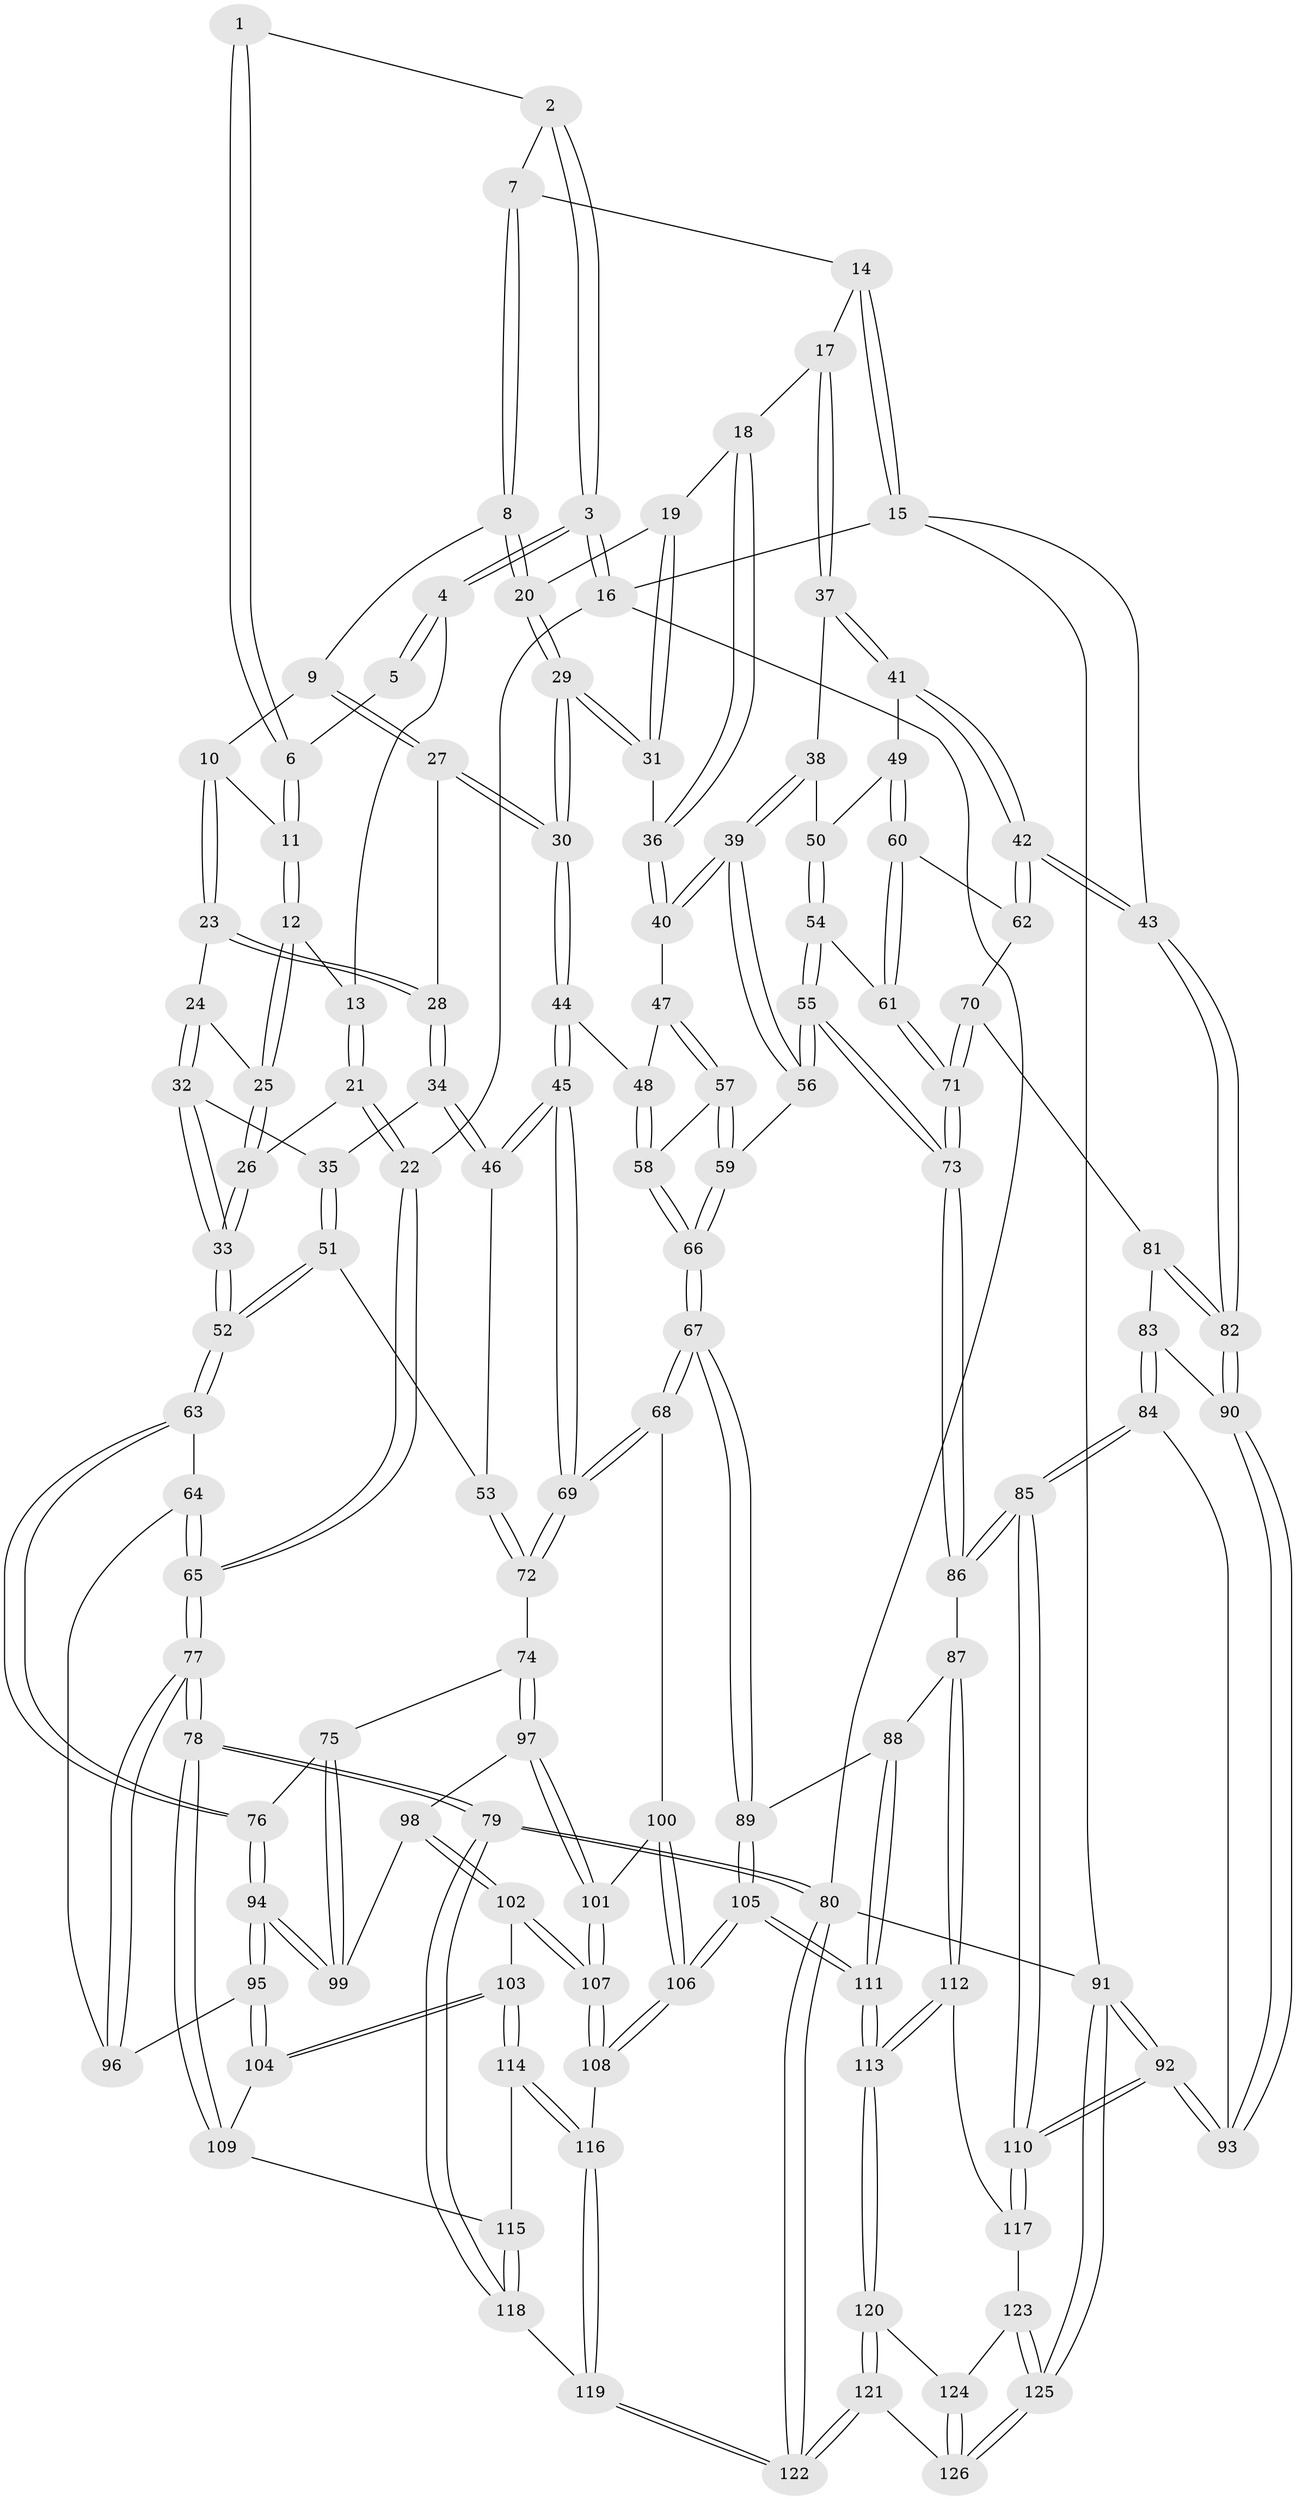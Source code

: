 // Generated by graph-tools (version 1.1) at 2025/50/03/09/25 03:50:57]
// undirected, 126 vertices, 312 edges
graph export_dot {
graph [start="1"]
  node [color=gray90,style=filled];
  1 [pos="+0.29048844349710623+0"];
  2 [pos="+0.42339674899714974+0"];
  3 [pos="+0+0"];
  4 [pos="+0.08699290999492557+0"];
  5 [pos="+0.23265534921223419+0.01858451383173062"];
  6 [pos="+0.26483080242555024+0.04865638161361868"];
  7 [pos="+0.5500629655881941+0"];
  8 [pos="+0.5132369369756744+0.01836487426583523"];
  9 [pos="+0.47544839391661786+0.04483169761716095"];
  10 [pos="+0.316682666447974+0.11710132093961648"];
  11 [pos="+0.27709015843901164+0.10928635546749918"];
  12 [pos="+0.21533519152400482+0.12535416040322425"];
  13 [pos="+0.20661050736693068+0.11760347722253299"];
  14 [pos="+0.7807422209935063+0"];
  15 [pos="+1+0"];
  16 [pos="+0+0"];
  17 [pos="+0.790736159257788+0.19458138000330283"];
  18 [pos="+0.7456218257046148+0.20695041130653039"];
  19 [pos="+0.5518583608899456+0.09266956561940128"];
  20 [pos="+0.5376146323299273+0.08098979894033918"];
  21 [pos="+0+0.15260804689416962"];
  22 [pos="+0+0.09432537239150408"];
  23 [pos="+0.3175074698384367+0.19381235454379975"];
  24 [pos="+0.1915368115625272+0.22757660404446353"];
  25 [pos="+0.18446779758947437+0.21957367433731734"];
  26 [pos="+0.022599639323901504+0.22854589406996628"];
  27 [pos="+0.37551450107413764+0.2503016651440856"];
  28 [pos="+0.338172124405561+0.25027220735626815"];
  29 [pos="+0.5017946718938108+0.29614646714842774"];
  30 [pos="+0.48517677613525056+0.31848786590426237"];
  31 [pos="+0.647341940390932+0.2941093493964588"];
  32 [pos="+0.2075923238683541+0.25600285295776104"];
  33 [pos="+0.10667031605865487+0.35876393598061934"];
  34 [pos="+0.2795561287221323+0.31257576151633154"];
  35 [pos="+0.2572799289488549+0.3110002289230726"];
  36 [pos="+0.6779819922406146+0.3050588236052084"];
  37 [pos="+0.9040657257321804+0.24983208573337737"];
  38 [pos="+0.7281852092817179+0.34691397510493455"];
  39 [pos="+0.6999409341517867+0.34224177301576536"];
  40 [pos="+0.6810765808720108+0.32051916985784606"];
  41 [pos="+0.9223176090977272+0.25680177708263313"];
  42 [pos="+1+0.2573881696792673"];
  43 [pos="+1+0.2562536580114618"];
  44 [pos="+0.4840080884731198+0.32681112006313323"];
  45 [pos="+0.4220692744592102+0.45629521335617307"];
  46 [pos="+0.3515196377291043+0.39953727610189305"];
  47 [pos="+0.6331907047121229+0.3695247366198106"];
  48 [pos="+0.5687553263185386+0.3684936606915188"];
  49 [pos="+0.8287140797241825+0.3648942390297048"];
  50 [pos="+0.7794148937734416+0.3698278585292155"];
  51 [pos="+0.15393730618904655+0.43110885119124087"];
  52 [pos="+0.13452687199535102+0.43570833597959235"];
  53 [pos="+0.17259079358327445+0.4379397942399281"];
  54 [pos="+0.7468918824937114+0.46586620570237425"];
  55 [pos="+0.7149790722845215+0.48299137620333876"];
  56 [pos="+0.714973331984044+0.48298873146413085"];
  57 [pos="+0.6309501416924933+0.3836411896724414"];
  58 [pos="+0.6011719830135633+0.4422239101273082"];
  59 [pos="+0.7064777858894168+0.48360737204357074"];
  60 [pos="+0.8251334009547636+0.4286179513764674"];
  61 [pos="+0.7820546424067313+0.45709425622601174"];
  62 [pos="+0.8625251924435151+0.44884285105467675"];
  63 [pos="+0.0981033693289315+0.47816746005147137"];
  64 [pos="+0.07177861379844287+0.49477056618447324"];
  65 [pos="+0+0.5762155077075518"];
  66 [pos="+0.5932585894836148+0.5051075672259364"];
  67 [pos="+0.5107676366430509+0.557685766489419"];
  68 [pos="+0.4357527640514319+0.5082393894994193"];
  69 [pos="+0.4259934129341419+0.4974085738545198"];
  70 [pos="+0.8711377957416567+0.500330643383625"];
  71 [pos="+0.8563959219532443+0.5148737918197094"];
  72 [pos="+0.3200762799891717+0.525657714386435"];
  73 [pos="+0.7965767697515731+0.648208692652344"];
  74 [pos="+0.31635560490835873+0.5293818316471103"];
  75 [pos="+0.31127863474455003+0.5331148973836329"];
  76 [pos="+0.22692640748261747+0.5804956111195756"];
  77 [pos="+0+0.6608239888829862"];
  78 [pos="+0+0.6825389439901223"];
  79 [pos="+0+0.814763479798743"];
  80 [pos="+0+1"];
  81 [pos="+0.9160389782631043+0.5017247151339939"];
  82 [pos="+1+0.2875788956159899"];
  83 [pos="+0.9307860517400546+0.5556331933675112"];
  84 [pos="+0.8999942618175512+0.6389611138052507"];
  85 [pos="+0.8377508399720555+0.7219935470916203"];
  86 [pos="+0.8000101811292822+0.6744702776642557"];
  87 [pos="+0.698142901476227+0.6598449779163125"];
  88 [pos="+0.6804190690428993+0.6559545965814636"];
  89 [pos="+0.5151177577103395+0.5697530051571802"];
  90 [pos="+1+0.4617312496150638"];
  91 [pos="+1+1"];
  92 [pos="+1+1"];
  93 [pos="+1+0.4619260530252367"];
  94 [pos="+0.2036992373971926+0.6463147112724992"];
  95 [pos="+0.1914246470082791+0.6579175528984412"];
  96 [pos="+0.16752731941194193+0.6426194237458233"];
  97 [pos="+0.3029751194185126+0.6603617809065103"];
  98 [pos="+0.27628129265721535+0.6538623265312087"];
  99 [pos="+0.270336544744028+0.6511171156348975"];
  100 [pos="+0.3558182787239037+0.6532265215175163"];
  101 [pos="+0.3184892881553446+0.6725684179598631"];
  102 [pos="+0.2622278278532668+0.7322379765016584"];
  103 [pos="+0.22122530339716362+0.7310368060217352"];
  104 [pos="+0.1912979998528027+0.6593089185262786"];
  105 [pos="+0.48085043621360524+0.8218359597422094"];
  106 [pos="+0.4668844563318826+0.8201670773339074"];
  107 [pos="+0.3101751349326445+0.7397148213184118"];
  108 [pos="+0.38529013904897513+0.8219303120170249"];
  109 [pos="+0.11802473125622231+0.71182308330097"];
  110 [pos="+0.8494881741950895+0.7547013302571614"];
  111 [pos="+0.4951559980125743+0.8356648015440025"];
  112 [pos="+0.5685529452748188+0.8314676950159423"];
  113 [pos="+0.5061846613970716+0.8495001553908051"];
  114 [pos="+0.18546611852273578+0.802516492942966"];
  115 [pos="+0.1678467004805591+0.8135320495113445"];
  116 [pos="+0.34286302186906303+0.8469338112288229"];
  117 [pos="+0.8232872603348413+0.7732734457254303"];
  118 [pos="+0.11722009622337762+0.8753550289500831"];
  119 [pos="+0.22207461910053558+1"];
  120 [pos="+0.5121759811864408+0.877192944039379"];
  121 [pos="+0.524729536192642+1"];
  122 [pos="+0.254095867491634+1"];
  123 [pos="+0.7701729793457672+0.8625806500432529"];
  124 [pos="+0.7139578969530729+0.9167938856948237"];
  125 [pos="+0.7844569329639173+1"];
  126 [pos="+0.6536610199427793+1"];
  1 -- 2;
  1 -- 6;
  1 -- 6;
  2 -- 3;
  2 -- 3;
  2 -- 7;
  3 -- 4;
  3 -- 4;
  3 -- 16;
  3 -- 16;
  4 -- 5;
  4 -- 5;
  4 -- 13;
  5 -- 6;
  6 -- 11;
  6 -- 11;
  7 -- 8;
  7 -- 8;
  7 -- 14;
  8 -- 9;
  8 -- 20;
  8 -- 20;
  9 -- 10;
  9 -- 27;
  9 -- 27;
  10 -- 11;
  10 -- 23;
  10 -- 23;
  11 -- 12;
  11 -- 12;
  12 -- 13;
  12 -- 25;
  12 -- 25;
  13 -- 21;
  13 -- 21;
  14 -- 15;
  14 -- 15;
  14 -- 17;
  15 -- 16;
  15 -- 43;
  15 -- 91;
  16 -- 22;
  16 -- 80;
  17 -- 18;
  17 -- 37;
  17 -- 37;
  18 -- 19;
  18 -- 36;
  18 -- 36;
  19 -- 20;
  19 -- 31;
  19 -- 31;
  20 -- 29;
  20 -- 29;
  21 -- 22;
  21 -- 22;
  21 -- 26;
  22 -- 65;
  22 -- 65;
  23 -- 24;
  23 -- 28;
  23 -- 28;
  24 -- 25;
  24 -- 32;
  24 -- 32;
  25 -- 26;
  25 -- 26;
  26 -- 33;
  26 -- 33;
  27 -- 28;
  27 -- 30;
  27 -- 30;
  28 -- 34;
  28 -- 34;
  29 -- 30;
  29 -- 30;
  29 -- 31;
  29 -- 31;
  30 -- 44;
  30 -- 44;
  31 -- 36;
  32 -- 33;
  32 -- 33;
  32 -- 35;
  33 -- 52;
  33 -- 52;
  34 -- 35;
  34 -- 46;
  34 -- 46;
  35 -- 51;
  35 -- 51;
  36 -- 40;
  36 -- 40;
  37 -- 38;
  37 -- 41;
  37 -- 41;
  38 -- 39;
  38 -- 39;
  38 -- 50;
  39 -- 40;
  39 -- 40;
  39 -- 56;
  39 -- 56;
  40 -- 47;
  41 -- 42;
  41 -- 42;
  41 -- 49;
  42 -- 43;
  42 -- 43;
  42 -- 62;
  42 -- 62;
  43 -- 82;
  43 -- 82;
  44 -- 45;
  44 -- 45;
  44 -- 48;
  45 -- 46;
  45 -- 46;
  45 -- 69;
  45 -- 69;
  46 -- 53;
  47 -- 48;
  47 -- 57;
  47 -- 57;
  48 -- 58;
  48 -- 58;
  49 -- 50;
  49 -- 60;
  49 -- 60;
  50 -- 54;
  50 -- 54;
  51 -- 52;
  51 -- 52;
  51 -- 53;
  52 -- 63;
  52 -- 63;
  53 -- 72;
  53 -- 72;
  54 -- 55;
  54 -- 55;
  54 -- 61;
  55 -- 56;
  55 -- 56;
  55 -- 73;
  55 -- 73;
  56 -- 59;
  57 -- 58;
  57 -- 59;
  57 -- 59;
  58 -- 66;
  58 -- 66;
  59 -- 66;
  59 -- 66;
  60 -- 61;
  60 -- 61;
  60 -- 62;
  61 -- 71;
  61 -- 71;
  62 -- 70;
  63 -- 64;
  63 -- 76;
  63 -- 76;
  64 -- 65;
  64 -- 65;
  64 -- 96;
  65 -- 77;
  65 -- 77;
  66 -- 67;
  66 -- 67;
  67 -- 68;
  67 -- 68;
  67 -- 89;
  67 -- 89;
  68 -- 69;
  68 -- 69;
  68 -- 100;
  69 -- 72;
  69 -- 72;
  70 -- 71;
  70 -- 71;
  70 -- 81;
  71 -- 73;
  71 -- 73;
  72 -- 74;
  73 -- 86;
  73 -- 86;
  74 -- 75;
  74 -- 97;
  74 -- 97;
  75 -- 76;
  75 -- 99;
  75 -- 99;
  76 -- 94;
  76 -- 94;
  77 -- 78;
  77 -- 78;
  77 -- 96;
  77 -- 96;
  78 -- 79;
  78 -- 79;
  78 -- 109;
  78 -- 109;
  79 -- 80;
  79 -- 80;
  79 -- 118;
  79 -- 118;
  80 -- 122;
  80 -- 122;
  80 -- 91;
  81 -- 82;
  81 -- 82;
  81 -- 83;
  82 -- 90;
  82 -- 90;
  83 -- 84;
  83 -- 84;
  83 -- 90;
  84 -- 85;
  84 -- 85;
  84 -- 93;
  85 -- 86;
  85 -- 86;
  85 -- 110;
  85 -- 110;
  86 -- 87;
  87 -- 88;
  87 -- 112;
  87 -- 112;
  88 -- 89;
  88 -- 111;
  88 -- 111;
  89 -- 105;
  89 -- 105;
  90 -- 93;
  90 -- 93;
  91 -- 92;
  91 -- 92;
  91 -- 125;
  91 -- 125;
  92 -- 93;
  92 -- 93;
  92 -- 110;
  92 -- 110;
  94 -- 95;
  94 -- 95;
  94 -- 99;
  94 -- 99;
  95 -- 96;
  95 -- 104;
  95 -- 104;
  97 -- 98;
  97 -- 101;
  97 -- 101;
  98 -- 99;
  98 -- 102;
  98 -- 102;
  100 -- 101;
  100 -- 106;
  100 -- 106;
  101 -- 107;
  101 -- 107;
  102 -- 103;
  102 -- 107;
  102 -- 107;
  103 -- 104;
  103 -- 104;
  103 -- 114;
  103 -- 114;
  104 -- 109;
  105 -- 106;
  105 -- 106;
  105 -- 111;
  105 -- 111;
  106 -- 108;
  106 -- 108;
  107 -- 108;
  107 -- 108;
  108 -- 116;
  109 -- 115;
  110 -- 117;
  110 -- 117;
  111 -- 113;
  111 -- 113;
  112 -- 113;
  112 -- 113;
  112 -- 117;
  113 -- 120;
  113 -- 120;
  114 -- 115;
  114 -- 116;
  114 -- 116;
  115 -- 118;
  115 -- 118;
  116 -- 119;
  116 -- 119;
  117 -- 123;
  118 -- 119;
  119 -- 122;
  119 -- 122;
  120 -- 121;
  120 -- 121;
  120 -- 124;
  121 -- 122;
  121 -- 122;
  121 -- 126;
  123 -- 124;
  123 -- 125;
  123 -- 125;
  124 -- 126;
  124 -- 126;
  125 -- 126;
  125 -- 126;
}
